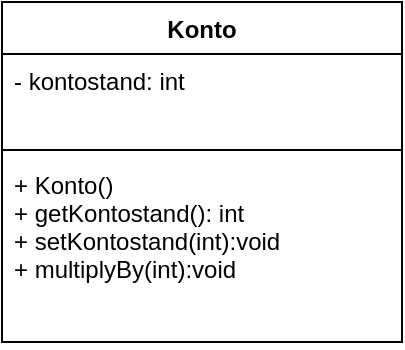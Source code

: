 <mxfile version="20.5.3" type="embed"><diagram id="23iRSUPoRavnBvh4doch" name="Page-1"><mxGraphModel dx="362" dy="368" grid="1" gridSize="10" guides="1" tooltips="1" connect="1" arrows="1" fold="1" page="1" pageScale="1" pageWidth="827" pageHeight="1169" math="0" shadow="0"><root><mxCell id="0"/><mxCell id="1" parent="0"/><mxCell id="4" value="Konto" style="swimlane;fontStyle=1;align=center;verticalAlign=top;childLayout=stackLayout;horizontal=1;startSize=26;horizontalStack=0;resizeParent=1;resizeParentMax=0;resizeLast=0;collapsible=1;marginBottom=0;" vertex="1" parent="1"><mxGeometry x="90" y="90" width="200" height="170" as="geometry"/></mxCell><mxCell id="5" value="- kontostand: int" style="text;strokeColor=none;fillColor=none;align=left;verticalAlign=top;spacingLeft=4;spacingRight=4;overflow=hidden;rotatable=0;points=[[0,0.5],[1,0.5]];portConstraint=eastwest;" vertex="1" parent="4"><mxGeometry y="26" width="200" height="44" as="geometry"/></mxCell><mxCell id="6" value="" style="line;strokeWidth=1;fillColor=none;align=left;verticalAlign=middle;spacingTop=-1;spacingLeft=3;spacingRight=3;rotatable=0;labelPosition=right;points=[];portConstraint=eastwest;strokeColor=inherit;" vertex="1" parent="4"><mxGeometry y="70" width="200" height="8" as="geometry"/></mxCell><mxCell id="7" value="+ Konto()&#10;+ getKontostand(): int&#10;+ setKontostand(int):void&#10;+ multiplyBy(int):void" style="text;strokeColor=none;fillColor=none;align=left;verticalAlign=top;spacingLeft=4;spacingRight=4;overflow=hidden;rotatable=0;points=[[0,0.5],[1,0.5]];portConstraint=eastwest;" vertex="1" parent="4"><mxGeometry y="78" width="200" height="92" as="geometry"/></mxCell></root></mxGraphModel></diagram></mxfile>